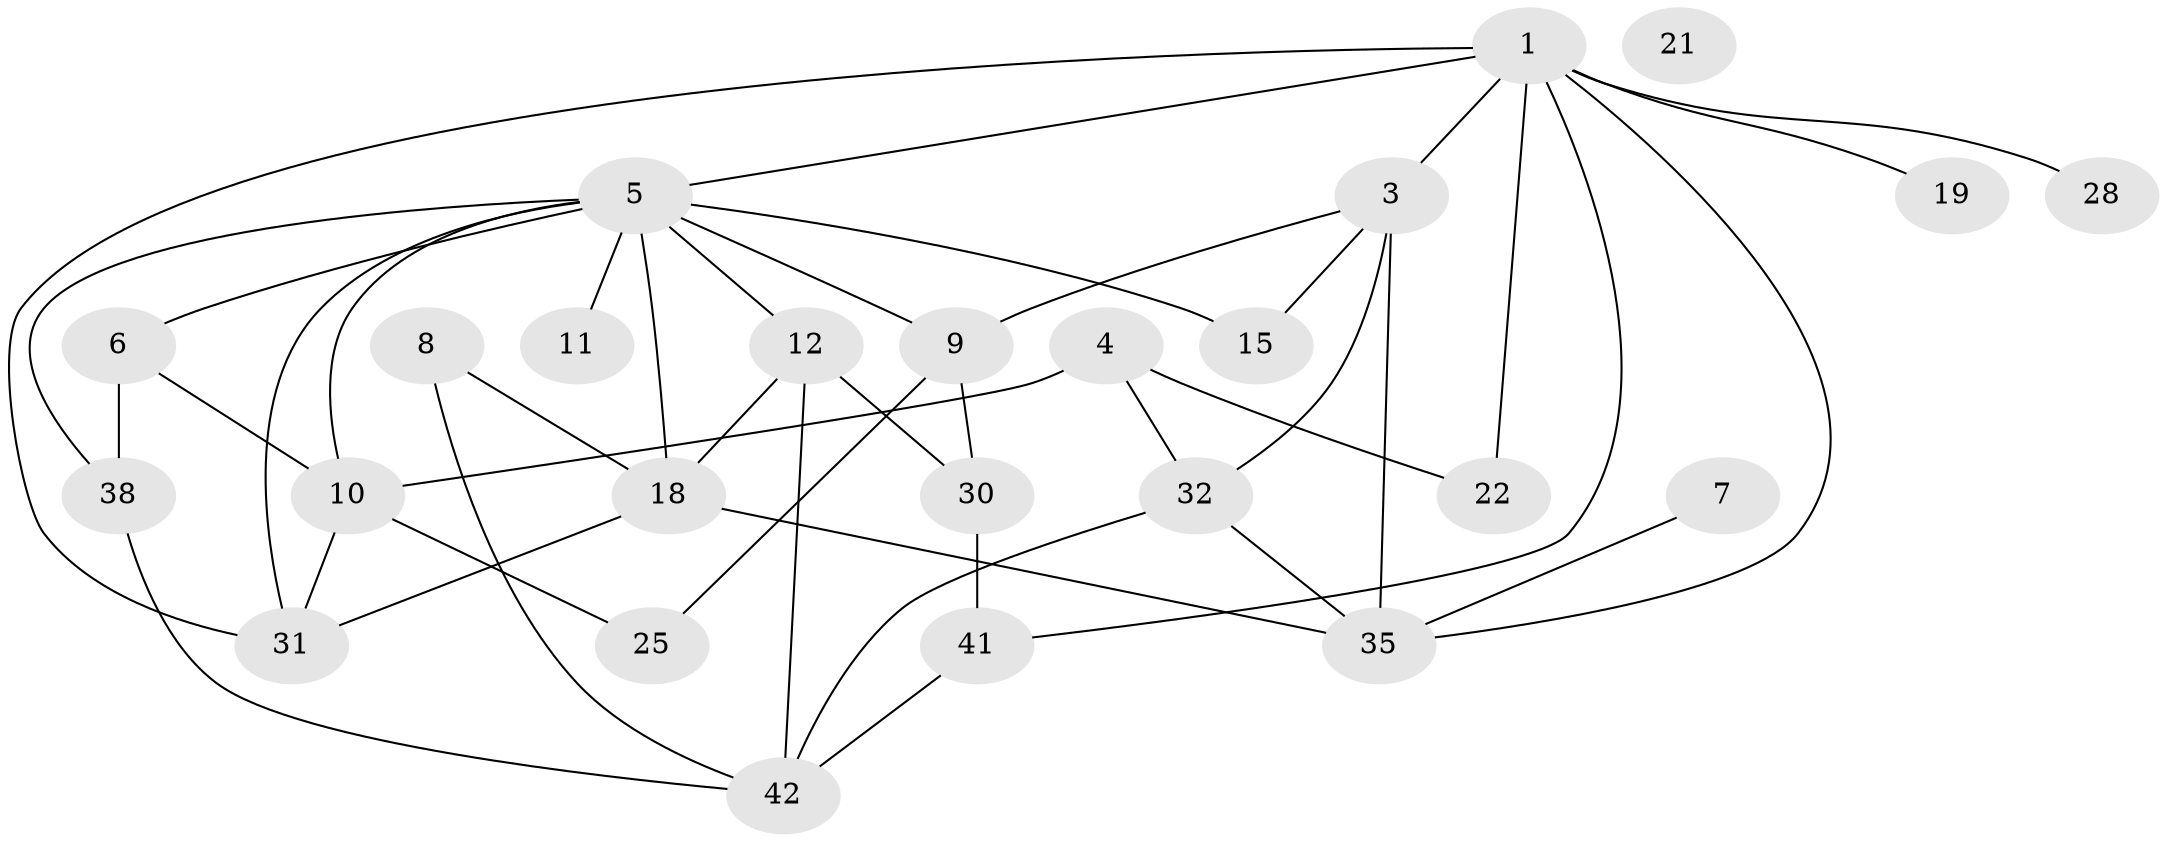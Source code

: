 // original degree distribution, {7: 0.04, 3: 0.4, 6: 0.02, 1: 0.12, 2: 0.2, 5: 0.04, 4: 0.16, 0: 0.02}
// Generated by graph-tools (version 1.1) at 2025/12/03/09/25 04:12:59]
// undirected, 25 vertices, 43 edges
graph export_dot {
graph [start="1"]
  node [color=gray90,style=filled];
  1 [super="+2+17"];
  3 [super="+14"];
  4;
  5 [super="+26+13+16+37+23"];
  6;
  7;
  8;
  9;
  10 [super="+46"];
  11 [super="+29"];
  12 [super="+24+39"];
  15 [super="+33"];
  18 [super="+36"];
  19;
  21;
  22;
  25;
  28;
  30;
  31 [super="+44"];
  32 [super="+34+48"];
  35 [super="+40"];
  38;
  41;
  42 [super="+50+49"];
  1 -- 3 [weight=2];
  1 -- 22;
  1 -- 28;
  1 -- 5;
  1 -- 41;
  1 -- 35;
  1 -- 31;
  1 -- 19;
  3 -- 9;
  3 -- 32;
  3 -- 35;
  3 -- 15;
  4 -- 10;
  4 -- 22;
  4 -- 32;
  5 -- 10;
  5 -- 11 [weight=3];
  5 -- 6;
  5 -- 9 [weight=2];
  5 -- 18;
  5 -- 38;
  5 -- 12;
  5 -- 15 [weight=2];
  5 -- 31;
  6 -- 38;
  6 -- 10;
  7 -- 35;
  8 -- 42;
  8 -- 18;
  9 -- 25;
  9 -- 30;
  10 -- 25;
  10 -- 31;
  12 -- 42;
  12 -- 30;
  12 -- 18;
  18 -- 31;
  18 -- 35;
  30 -- 41;
  32 -- 35;
  32 -- 42;
  38 -- 42;
  41 -- 42;
}
